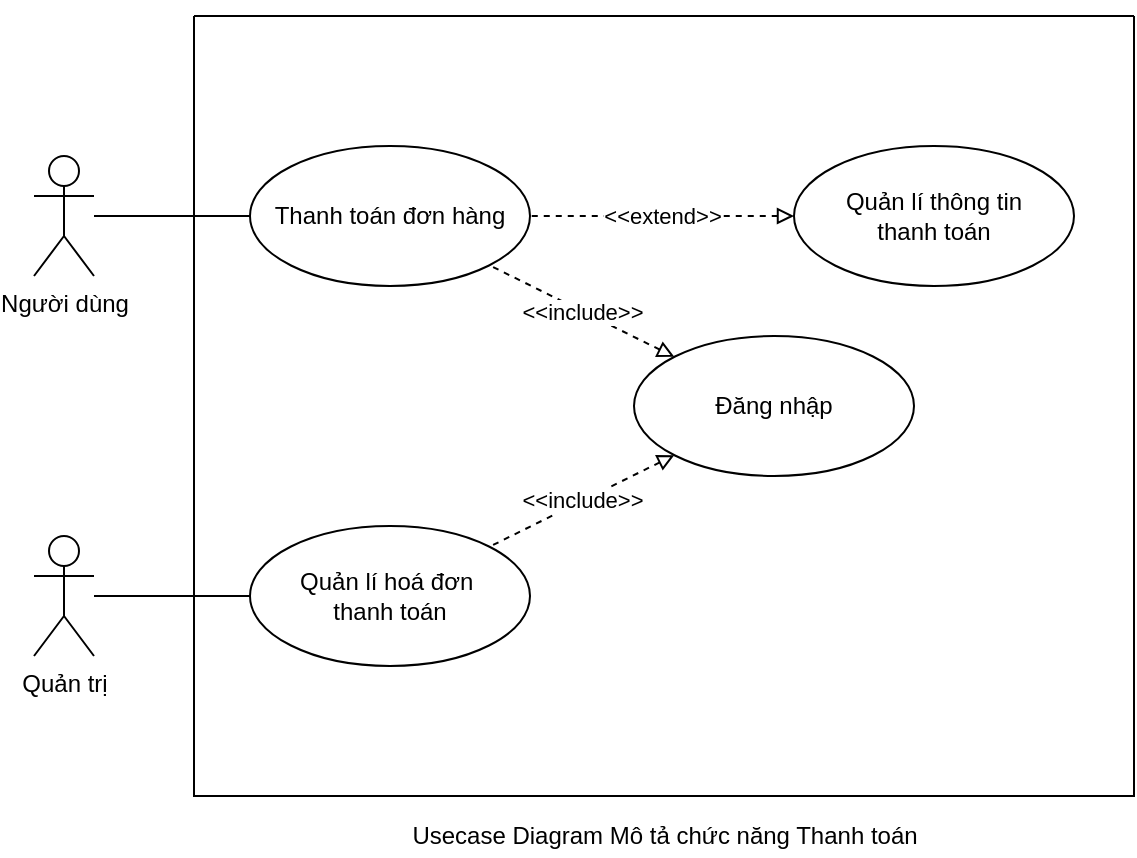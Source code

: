 <mxfile version="16.5.1" type="device"><diagram id="eaRcA5cD4J3pZK5ogcdu" name="Page-1"><mxGraphModel dx="1038" dy="1789" grid="1" gridSize="10" guides="1" tooltips="1" connect="1" arrows="1" fold="1" page="1" pageScale="1" pageWidth="850" pageHeight="1100" math="0" shadow="0"><root><mxCell id="0"/><mxCell id="1" parent="0"/><mxCell id="1wCWkCasWox4JVjCag2D-4" style="rounded=0;orthogonalLoop=1;jettySize=auto;html=1;endArrow=none;endFill=0;" parent="1" source="1wCWkCasWox4JVjCag2D-1" target="1wCWkCasWox4JVjCag2D-3" edge="1"><mxGeometry relative="1" as="geometry"/></mxCell><mxCell id="1wCWkCasWox4JVjCag2D-1" value="Người dùng" style="shape=umlActor;verticalLabelPosition=bottom;verticalAlign=top;html=1;outlineConnect=0;" parent="1" vertex="1"><mxGeometry x="150" y="-690" width="30" height="60" as="geometry"/></mxCell><mxCell id="1wCWkCasWox4JVjCag2D-2" value="" style="swimlane;startSize=0;" parent="1" vertex="1"><mxGeometry x="230" y="-760" width="470" height="390" as="geometry"/></mxCell><mxCell id="1wCWkCasWox4JVjCag2D-3" value="Thanh toán đơn hàng" style="ellipse;whiteSpace=wrap;html=1;" parent="1wCWkCasWox4JVjCag2D-2" vertex="1"><mxGeometry x="28" y="65" width="140" height="70" as="geometry"/></mxCell><mxCell id="1wCWkCasWox4JVjCag2D-6" value="&amp;lt;&amp;lt;include&amp;gt;&amp;gt;" style="orthogonalLoop=1;jettySize=auto;html=1;strokeColor=default;rounded=0;dashed=1;endArrow=none;endFill=0;startArrow=block;startFill=0;" parent="1wCWkCasWox4JVjCag2D-2" source="1wCWkCasWox4JVjCag2D-5" target="1wCWkCasWox4JVjCag2D-3" edge="1"><mxGeometry relative="1" as="geometry"/></mxCell><mxCell id="1wCWkCasWox4JVjCag2D-5" value="Đăng nhập" style="ellipse;whiteSpace=wrap;html=1;" parent="1wCWkCasWox4JVjCag2D-2" vertex="1"><mxGeometry x="220" y="160" width="140" height="70" as="geometry"/></mxCell><mxCell id="PGKj86s_WS7bdOIoRyx3-1" value="Quản lí hoá đơn&amp;nbsp;&lt;br&gt;thanh toán" style="ellipse;whiteSpace=wrap;html=1;" parent="1wCWkCasWox4JVjCag2D-2" vertex="1"><mxGeometry x="28" y="255" width="140" height="70" as="geometry"/></mxCell><mxCell id="PGKj86s_WS7bdOIoRyx3-13" value="&amp;lt;&amp;lt;include&amp;gt;&amp;gt;" style="orthogonalLoop=1;jettySize=auto;html=1;strokeColor=default;rounded=0;dashed=1;endArrow=none;endFill=0;startArrow=block;startFill=0;" parent="1wCWkCasWox4JVjCag2D-2" source="1wCWkCasWox4JVjCag2D-5" target="PGKj86s_WS7bdOIoRyx3-1" edge="1"><mxGeometry relative="1" as="geometry"><mxPoint x="275.319" y="179.375" as="sourcePoint"/><mxPoint x="175.632" y="125.648" as="targetPoint"/></mxGeometry></mxCell><mxCell id="PGKj86s_WS7bdOIoRyx3-14" value="Quản lí thông tin&lt;br&gt;thanh toán" style="ellipse;whiteSpace=wrap;html=1;" parent="1wCWkCasWox4JVjCag2D-2" vertex="1"><mxGeometry x="300" y="65" width="140" height="70" as="geometry"/></mxCell><mxCell id="PGKj86s_WS7bdOIoRyx3-16" value="&amp;lt;&amp;lt;extend&amp;gt;&amp;gt;" style="orthogonalLoop=1;jettySize=auto;html=1;strokeColor=default;rounded=0;dashed=1;endArrow=none;endFill=0;startArrow=block;startFill=0;" parent="1wCWkCasWox4JVjCag2D-2" source="PGKj86s_WS7bdOIoRyx3-14" target="1wCWkCasWox4JVjCag2D-3" edge="1"><mxGeometry relative="1" as="geometry"><mxPoint x="265.328" y="155.164" as="sourcePoint"/><mxPoint x="165.409" y="120.026" as="targetPoint"/></mxGeometry></mxCell><mxCell id="1wCWkCasWox4JVjCag2D-20" style="edgeStyle=none;rounded=0;orthogonalLoop=1;jettySize=auto;html=1;exitX=0.5;exitY=0;exitDx=0;exitDy=0;dashed=1;strokeColor=default;" parent="1" source="1wCWkCasWox4JVjCag2D-2" target="1wCWkCasWox4JVjCag2D-2" edge="1"><mxGeometry relative="1" as="geometry"/></mxCell><mxCell id="9a_ty05LXn4-p_fUA4HL-1" value="Usecase Diagram Mô tả chức năng Thanh toán" style="text;html=1;align=center;verticalAlign=middle;resizable=0;points=[];autosize=1;strokeColor=none;fillColor=none;" parent="1" vertex="1"><mxGeometry x="330" y="-360" width="270" height="20" as="geometry"/></mxCell><mxCell id="PGKj86s_WS7bdOIoRyx3-3" value="Quản trị" style="shape=umlActor;verticalLabelPosition=bottom;verticalAlign=top;html=1;outlineConnect=0;" parent="1" vertex="1"><mxGeometry x="150" y="-500" width="30" height="60" as="geometry"/></mxCell><mxCell id="PGKj86s_WS7bdOIoRyx3-9" style="rounded=0;orthogonalLoop=1;jettySize=auto;html=1;endArrow=none;endFill=0;" parent="1" source="PGKj86s_WS7bdOIoRyx3-3" target="PGKj86s_WS7bdOIoRyx3-1" edge="1"><mxGeometry relative="1" as="geometry"><mxPoint x="190" y="-599.5" as="sourcePoint"/><mxPoint x="300" y="-599.5" as="targetPoint"/></mxGeometry></mxCell></root></mxGraphModel></diagram></mxfile>